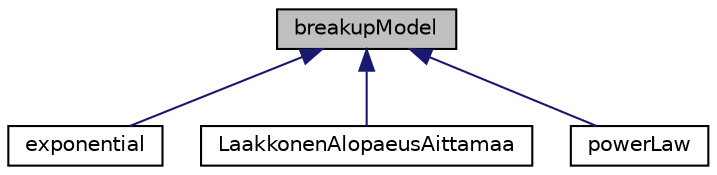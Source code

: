 digraph "breakupModel"
{
  bgcolor="transparent";
  edge [fontname="Helvetica",fontsize="10",labelfontname="Helvetica",labelfontsize="10"];
  node [fontname="Helvetica",fontsize="10",shape=record];
  Node1 [label="breakupModel",height=0.2,width=0.4,color="black", fillcolor="grey75", style="filled" fontcolor="black"];
  Node1 -> Node2 [dir="back",color="midnightblue",fontsize="10",style="solid",fontname="Helvetica"];
  Node2 [label="exponential",height=0.2,width=0.4,color="black",URL="$classFoam_1_1diameterModels_1_1breakupModels_1_1exponential.html",tooltip="Exponential kernel. Used for verification and validation of the breakup formulation implemented in th..."];
  Node1 -> Node3 [dir="back",color="midnightblue",fontsize="10",style="solid",fontname="Helvetica"];
  Node3 [label="LaakkonenAlopaeusAittamaa",height=0.2,width=0.4,color="black",URL="$classFoam_1_1diameterModels_1_1breakupModels_1_1LaakkonenAlopaeusAittamaa.html",tooltip="Model of Laakkonen et al. (2006). The total breakup rate is calculated by. "];
  Node1 -> Node4 [dir="back",color="midnightblue",fontsize="10",style="solid",fontname="Helvetica"];
  Node4 [label="powerLaw",height=0.2,width=0.4,color="black",URL="$classFoam_1_1diameterModels_1_1breakupModels_1_1powerLaw.html",tooltip="Powerlaw kernel. Used for verification and validation of the breakup formulation implemented in the p..."];
}
